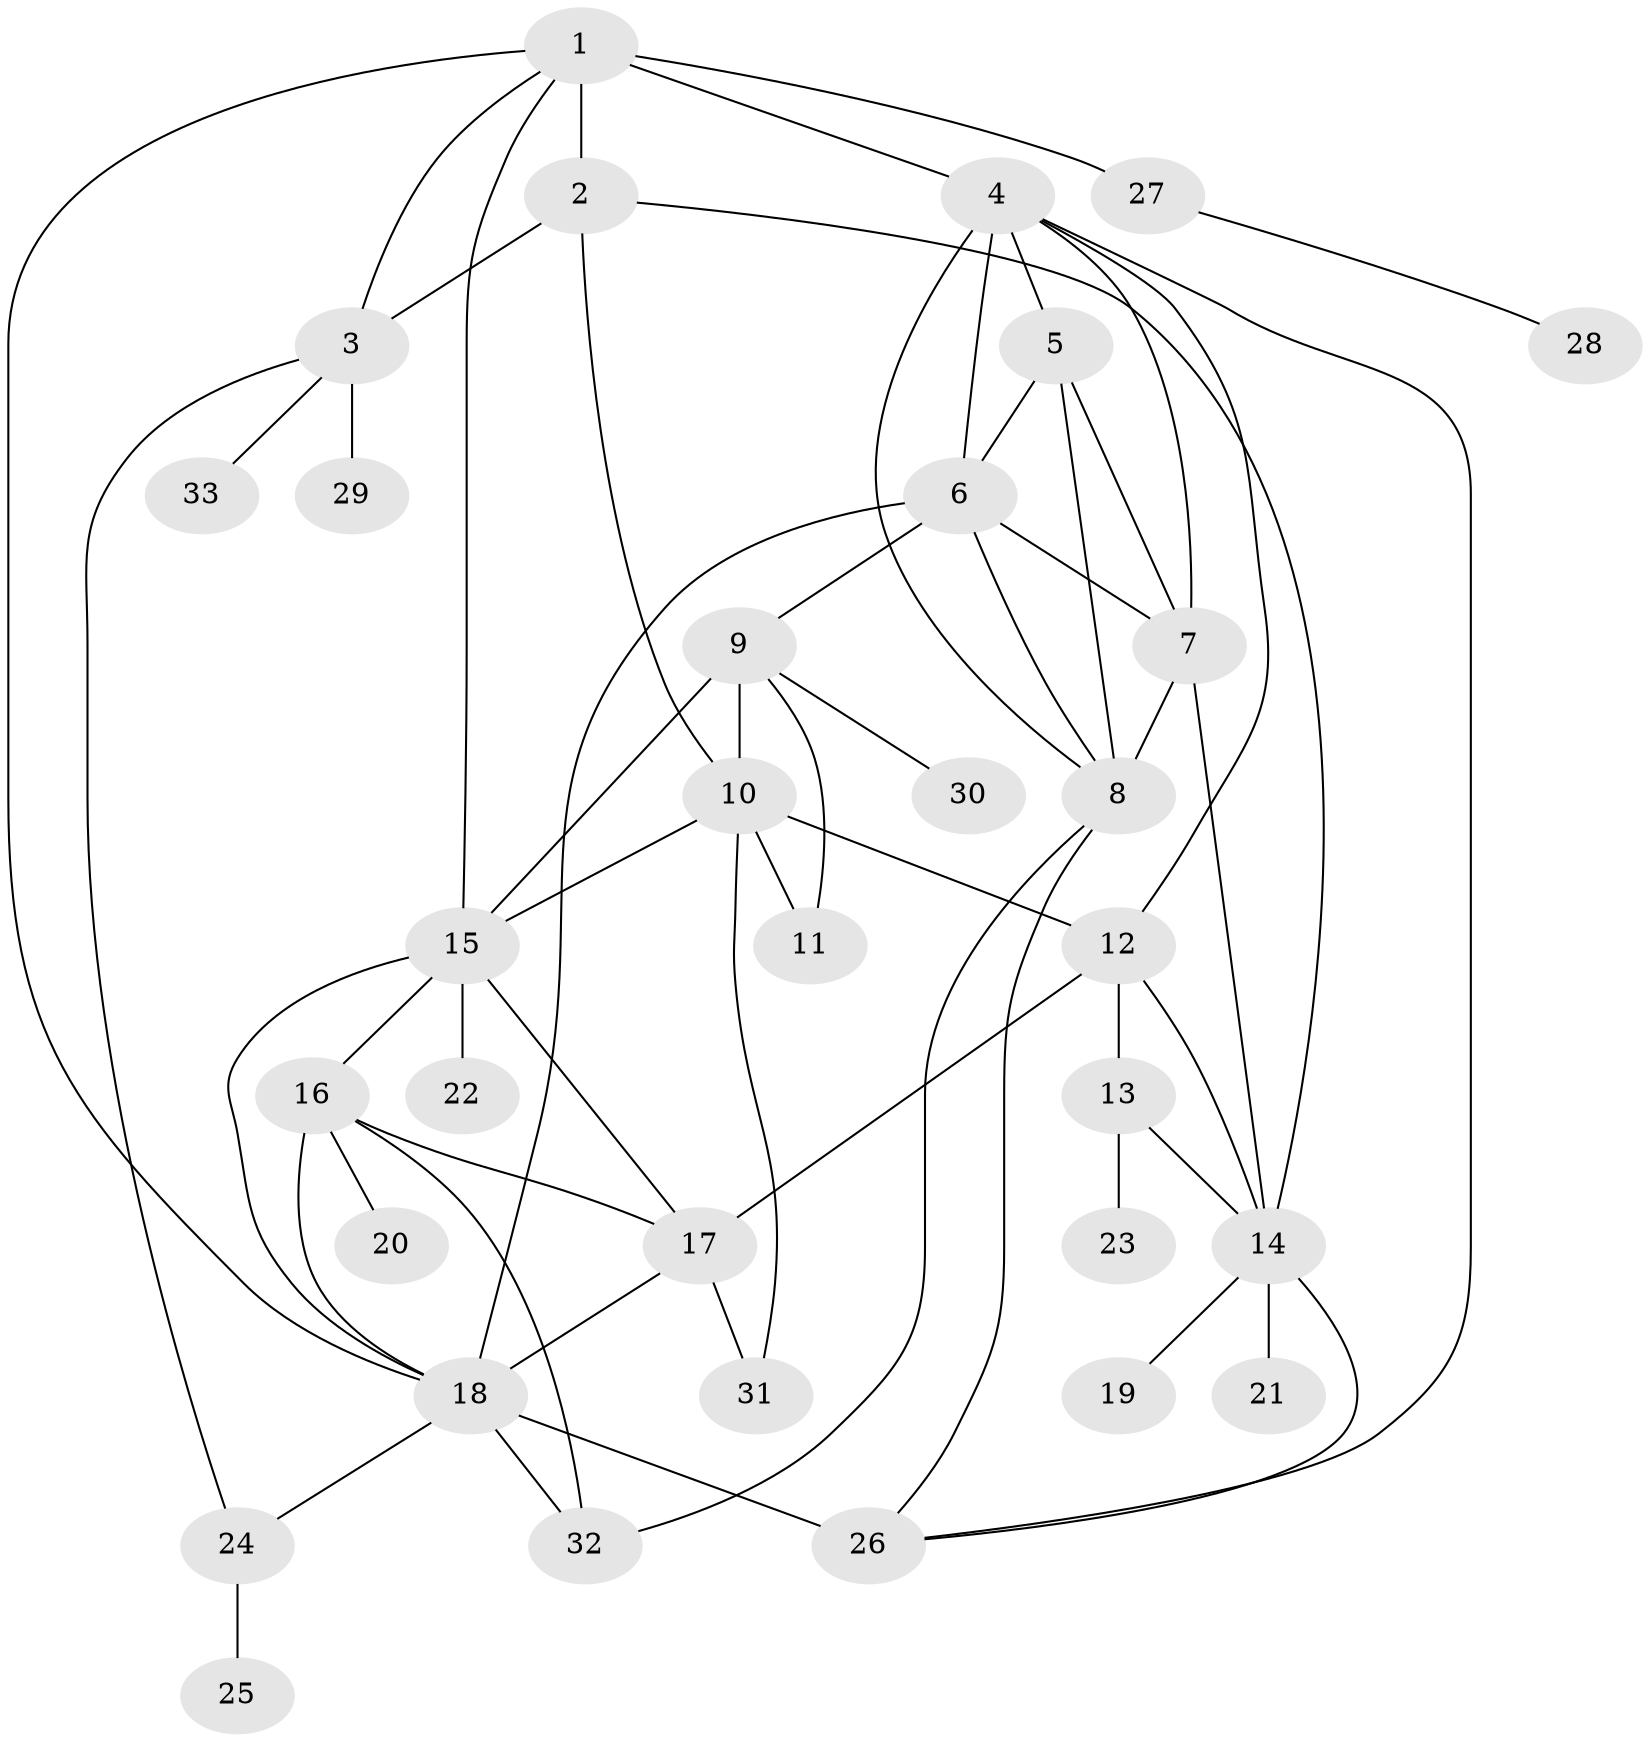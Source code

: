 // original degree distribution, {11: 0.009174311926605505, 5: 0.05504587155963303, 8: 0.01834862385321101, 10: 0.03669724770642202, 7: 0.045871559633027525, 6: 0.01834862385321101, 9: 0.01834862385321101, 4: 0.03669724770642202, 13: 0.01834862385321101, 1: 0.4954128440366973, 2: 0.24770642201834864}
// Generated by graph-tools (version 1.1) at 2025/52/03/04/25 22:52:30]
// undirected, 33 vertices, 60 edges
graph export_dot {
  node [color=gray90,style=filled];
  1;
  2;
  3;
  4;
  5;
  6;
  7;
  8;
  9;
  10;
  11;
  12;
  13;
  14;
  15;
  16;
  17;
  18;
  19;
  20;
  21;
  22;
  23;
  24;
  25;
  26;
  27;
  28;
  29;
  30;
  31;
  32;
  33;
  1 -- 2 [weight=3.0];
  1 -- 3 [weight=1.0];
  1 -- 4 [weight=1.0];
  1 -- 15 [weight=1.0];
  1 -- 18 [weight=1.0];
  1 -- 27 [weight=2.0];
  2 -- 3 [weight=3.0];
  2 -- 10 [weight=2.0];
  2 -- 14 [weight=1.0];
  3 -- 24 [weight=1.0];
  3 -- 29 [weight=1.0];
  3 -- 33 [weight=1.0];
  4 -- 5 [weight=1.0];
  4 -- 6 [weight=1.0];
  4 -- 7 [weight=1.0];
  4 -- 8 [weight=1.0];
  4 -- 12 [weight=1.0];
  4 -- 26 [weight=1.0];
  5 -- 6 [weight=1.0];
  5 -- 7 [weight=1.0];
  5 -- 8 [weight=1.0];
  6 -- 7 [weight=1.0];
  6 -- 8 [weight=1.0];
  6 -- 9 [weight=1.0];
  6 -- 18 [weight=1.0];
  7 -- 8 [weight=1.0];
  7 -- 14 [weight=1.0];
  8 -- 26 [weight=1.0];
  8 -- 32 [weight=1.0];
  9 -- 10 [weight=3.0];
  9 -- 11 [weight=1.0];
  9 -- 15 [weight=1.0];
  9 -- 30 [weight=1.0];
  10 -- 11 [weight=3.0];
  10 -- 12 [weight=1.0];
  10 -- 15 [weight=1.0];
  10 -- 31 [weight=1.0];
  12 -- 13 [weight=3.0];
  12 -- 14 [weight=3.0];
  12 -- 17 [weight=1.0];
  13 -- 14 [weight=1.0];
  13 -- 23 [weight=1.0];
  14 -- 19 [weight=1.0];
  14 -- 21 [weight=1.0];
  14 -- 26 [weight=1.0];
  15 -- 16 [weight=2.0];
  15 -- 17 [weight=2.0];
  15 -- 18 [weight=1.0];
  15 -- 22 [weight=1.0];
  16 -- 17 [weight=2.0];
  16 -- 18 [weight=2.0];
  16 -- 20 [weight=1.0];
  16 -- 32 [weight=1.0];
  17 -- 18 [weight=1.0];
  17 -- 31 [weight=1.0];
  18 -- 24 [weight=1.0];
  18 -- 26 [weight=3.0];
  18 -- 32 [weight=1.0];
  24 -- 25 [weight=1.0];
  27 -- 28 [weight=1.0];
}
